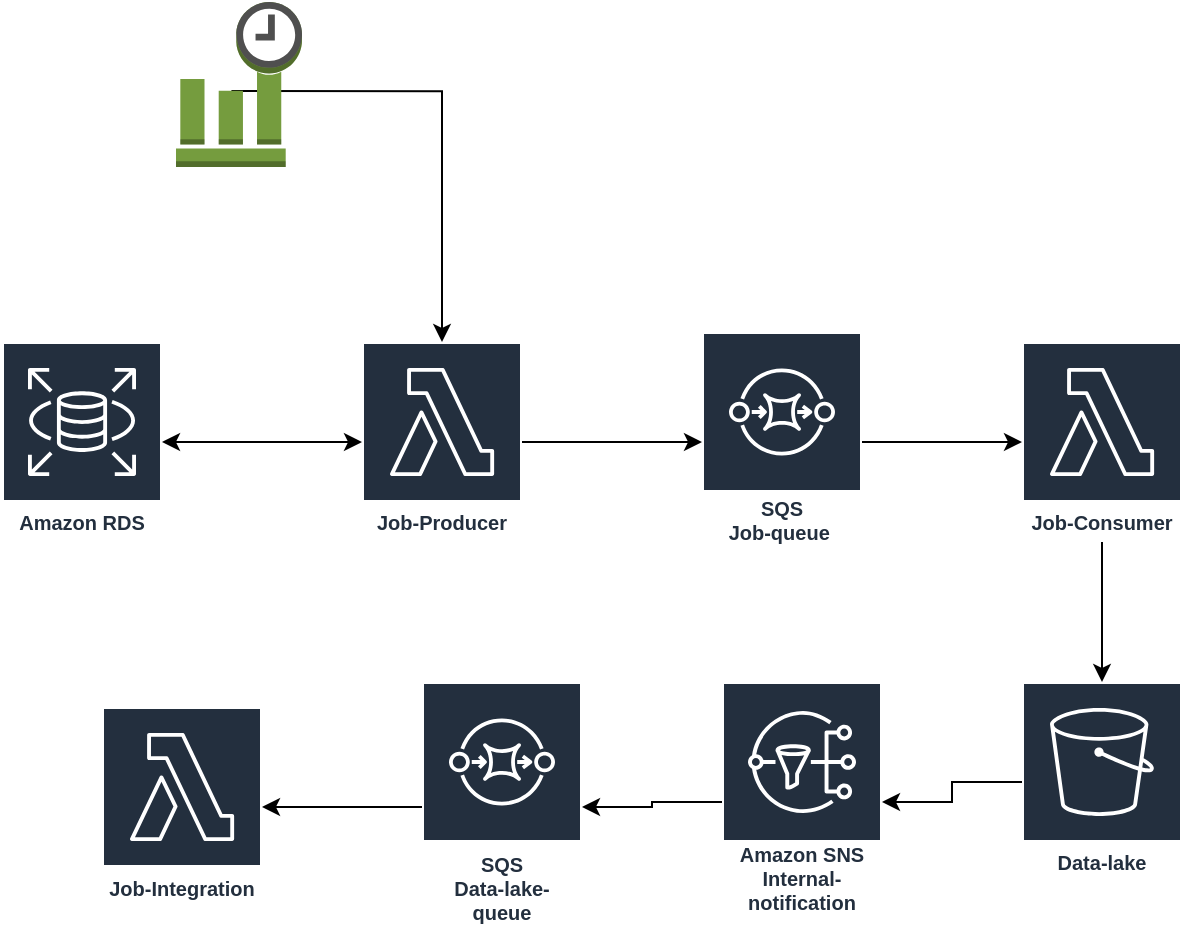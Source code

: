 <mxfile version="15.6.2" type="github">
  <diagram id="mm3tGqj0rnyyRIfulotg" name="Page-1">
    <mxGraphModel dx="730" dy="1631" grid="1" gridSize="10" guides="1" tooltips="1" connect="1" arrows="1" fold="1" page="1" pageScale="1" pageWidth="827" pageHeight="1169" math="0" shadow="0">
      <root>
        <mxCell id="0" />
        <mxCell id="1" parent="0" />
        <mxCell id="CLl4tcSQtMW0sFHd8FeN-10" style="edgeStyle=orthogonalEdgeStyle;rounded=0;orthogonalLoop=1;jettySize=auto;html=1;" edge="1" parent="1" source="CLl4tcSQtMW0sFHd8FeN-2" target="CLl4tcSQtMW0sFHd8FeN-3">
          <mxGeometry relative="1" as="geometry" />
        </mxCell>
        <mxCell id="CLl4tcSQtMW0sFHd8FeN-2" value="Job-Producer" style="sketch=0;outlineConnect=0;fontColor=#232F3E;gradientColor=none;strokeColor=#ffffff;fillColor=#232F3E;dashed=0;verticalLabelPosition=middle;verticalAlign=bottom;align=center;html=1;whiteSpace=wrap;fontSize=10;fontStyle=1;spacing=3;shape=mxgraph.aws4.productIcon;prIcon=mxgraph.aws4.lambda;" vertex="1" parent="1">
          <mxGeometry x="210" y="-360" width="80" height="100" as="geometry" />
        </mxCell>
        <mxCell id="CLl4tcSQtMW0sFHd8FeN-13" style="edgeStyle=orthogonalEdgeStyle;rounded=0;orthogonalLoop=1;jettySize=auto;html=1;" edge="1" parent="1" source="CLl4tcSQtMW0sFHd8FeN-3" target="CLl4tcSQtMW0sFHd8FeN-12">
          <mxGeometry relative="1" as="geometry" />
        </mxCell>
        <mxCell id="CLl4tcSQtMW0sFHd8FeN-3" value="SQS&lt;br&gt;Job-queue&amp;nbsp;" style="sketch=0;outlineConnect=0;fontColor=#232F3E;gradientColor=none;strokeColor=#ffffff;fillColor=#232F3E;dashed=0;verticalLabelPosition=middle;verticalAlign=bottom;align=center;html=1;whiteSpace=wrap;fontSize=10;fontStyle=1;spacing=3;shape=mxgraph.aws4.productIcon;prIcon=mxgraph.aws4.sqs;" vertex="1" parent="1">
          <mxGeometry x="380" y="-365" width="80" height="110" as="geometry" />
        </mxCell>
        <mxCell id="CLl4tcSQtMW0sFHd8FeN-4" value="Amazon RDS" style="sketch=0;outlineConnect=0;fontColor=#232F3E;gradientColor=none;strokeColor=#ffffff;fillColor=#232F3E;dashed=0;verticalLabelPosition=middle;verticalAlign=bottom;align=center;html=1;whiteSpace=wrap;fontSize=10;fontStyle=1;spacing=3;shape=mxgraph.aws4.productIcon;prIcon=mxgraph.aws4.rds;" vertex="1" parent="1">
          <mxGeometry x="30" y="-360" width="80" height="100" as="geometry" />
        </mxCell>
        <mxCell id="CLl4tcSQtMW0sFHd8FeN-6" style="edgeStyle=orthogonalEdgeStyle;rounded=0;orthogonalLoop=1;jettySize=auto;html=1;exitX=0.44;exitY=0.54;exitDx=0;exitDy=0;exitPerimeter=0;" edge="1" parent="1" source="CLl4tcSQtMW0sFHd8FeN-5" target="CLl4tcSQtMW0sFHd8FeN-2">
          <mxGeometry relative="1" as="geometry">
            <mxPoint x="240" y="-460" as="targetPoint" />
          </mxGeometry>
        </mxCell>
        <mxCell id="CLl4tcSQtMW0sFHd8FeN-5" value="" style="outlineConnect=0;dashed=0;verticalLabelPosition=bottom;verticalAlign=top;align=center;html=1;shape=mxgraph.aws3.event_time_based;fillColor=#759C3E;gradientColor=none;" vertex="1" parent="1">
          <mxGeometry x="117" y="-530" width="63" height="82.5" as="geometry" />
        </mxCell>
        <mxCell id="CLl4tcSQtMW0sFHd8FeN-9" value="" style="endArrow=classic;startArrow=classic;html=1;rounded=0;" edge="1" parent="1" source="CLl4tcSQtMW0sFHd8FeN-4" target="CLl4tcSQtMW0sFHd8FeN-2">
          <mxGeometry width="50" height="50" relative="1" as="geometry">
            <mxPoint x="120" y="-190" as="sourcePoint" />
            <mxPoint x="170" y="-240" as="targetPoint" />
          </mxGeometry>
        </mxCell>
        <mxCell id="CLl4tcSQtMW0sFHd8FeN-17" style="edgeStyle=orthogonalEdgeStyle;rounded=0;orthogonalLoop=1;jettySize=auto;html=1;fontSize=12;" edge="1" parent="1" source="CLl4tcSQtMW0sFHd8FeN-12" target="CLl4tcSQtMW0sFHd8FeN-14">
          <mxGeometry relative="1" as="geometry">
            <mxPoint x="700" y="-160" as="targetPoint" />
          </mxGeometry>
        </mxCell>
        <mxCell id="CLl4tcSQtMW0sFHd8FeN-12" value="Job-Consumer" style="sketch=0;outlineConnect=0;fontColor=#232F3E;gradientColor=none;strokeColor=#ffffff;fillColor=#232F3E;dashed=0;verticalLabelPosition=middle;verticalAlign=bottom;align=center;html=1;whiteSpace=wrap;fontSize=10;fontStyle=1;spacing=3;shape=mxgraph.aws4.productIcon;prIcon=mxgraph.aws4.lambda;" vertex="1" parent="1">
          <mxGeometry x="540" y="-360" width="80" height="100" as="geometry" />
        </mxCell>
        <mxCell id="CLl4tcSQtMW0sFHd8FeN-19" style="edgeStyle=orthogonalEdgeStyle;rounded=0;orthogonalLoop=1;jettySize=auto;html=1;fontSize=12;" edge="1" parent="1" source="CLl4tcSQtMW0sFHd8FeN-14" target="CLl4tcSQtMW0sFHd8FeN-18">
          <mxGeometry relative="1" as="geometry" />
        </mxCell>
        <mxCell id="CLl4tcSQtMW0sFHd8FeN-14" value="Data-lake&lt;br&gt;" style="sketch=0;outlineConnect=0;fontColor=#232F3E;gradientColor=none;strokeColor=#ffffff;fillColor=#232F3E;dashed=0;verticalLabelPosition=middle;verticalAlign=bottom;align=center;html=1;whiteSpace=wrap;fontSize=10;fontStyle=1;spacing=3;shape=mxgraph.aws4.productIcon;prIcon=mxgraph.aws4.s3;" vertex="1" parent="1">
          <mxGeometry x="540" y="-190" width="80" height="100" as="geometry" />
        </mxCell>
        <mxCell id="CLl4tcSQtMW0sFHd8FeN-21" style="edgeStyle=orthogonalEdgeStyle;rounded=0;orthogonalLoop=1;jettySize=auto;html=1;fontSize=12;" edge="1" parent="1" source="CLl4tcSQtMW0sFHd8FeN-18" target="CLl4tcSQtMW0sFHd8FeN-20">
          <mxGeometry relative="1" as="geometry" />
        </mxCell>
        <mxCell id="CLl4tcSQtMW0sFHd8FeN-18" value="Amazon SNS&lt;br&gt;Internal-notification" style="sketch=0;outlineConnect=0;fontColor=#232F3E;gradientColor=none;strokeColor=#ffffff;fillColor=#232F3E;dashed=0;verticalLabelPosition=middle;verticalAlign=bottom;align=center;html=1;whiteSpace=wrap;fontSize=10;fontStyle=1;spacing=3;shape=mxgraph.aws4.productIcon;prIcon=mxgraph.aws4.sns;" vertex="1" parent="1">
          <mxGeometry x="390" y="-190" width="80" height="120" as="geometry" />
        </mxCell>
        <mxCell id="CLl4tcSQtMW0sFHd8FeN-23" style="edgeStyle=orthogonalEdgeStyle;rounded=0;orthogonalLoop=1;jettySize=auto;html=1;fontSize=12;" edge="1" parent="1" source="CLl4tcSQtMW0sFHd8FeN-20" target="CLl4tcSQtMW0sFHd8FeN-22">
          <mxGeometry relative="1" as="geometry" />
        </mxCell>
        <mxCell id="CLl4tcSQtMW0sFHd8FeN-20" value="SQS&lt;br&gt;Data-lake-queue" style="sketch=0;outlineConnect=0;fontColor=#232F3E;gradientColor=none;strokeColor=#ffffff;fillColor=#232F3E;dashed=0;verticalLabelPosition=middle;verticalAlign=bottom;align=center;html=1;whiteSpace=wrap;fontSize=10;fontStyle=1;spacing=3;shape=mxgraph.aws4.productIcon;prIcon=mxgraph.aws4.sqs;" vertex="1" parent="1">
          <mxGeometry x="240" y="-190" width="80" height="125" as="geometry" />
        </mxCell>
        <mxCell id="CLl4tcSQtMW0sFHd8FeN-22" value="Job-Integration" style="sketch=0;outlineConnect=0;fontColor=#232F3E;gradientColor=none;strokeColor=#ffffff;fillColor=#232F3E;dashed=0;verticalLabelPosition=middle;verticalAlign=bottom;align=center;html=1;whiteSpace=wrap;fontSize=10;fontStyle=1;spacing=3;shape=mxgraph.aws4.productIcon;prIcon=mxgraph.aws4.lambda;" vertex="1" parent="1">
          <mxGeometry x="80" y="-177.5" width="80" height="100" as="geometry" />
        </mxCell>
      </root>
    </mxGraphModel>
  </diagram>
</mxfile>
